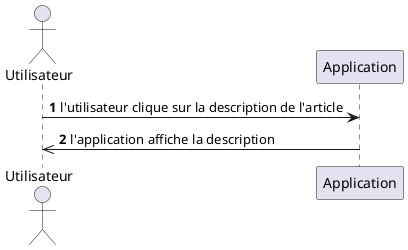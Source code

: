 @startuml
Autonumber
Actor Utilisateur As U
Participant Application As A
U -> A : l'utilisateur clique sur la description de l'article
A ->> U : l'application affiche la description
@enduml